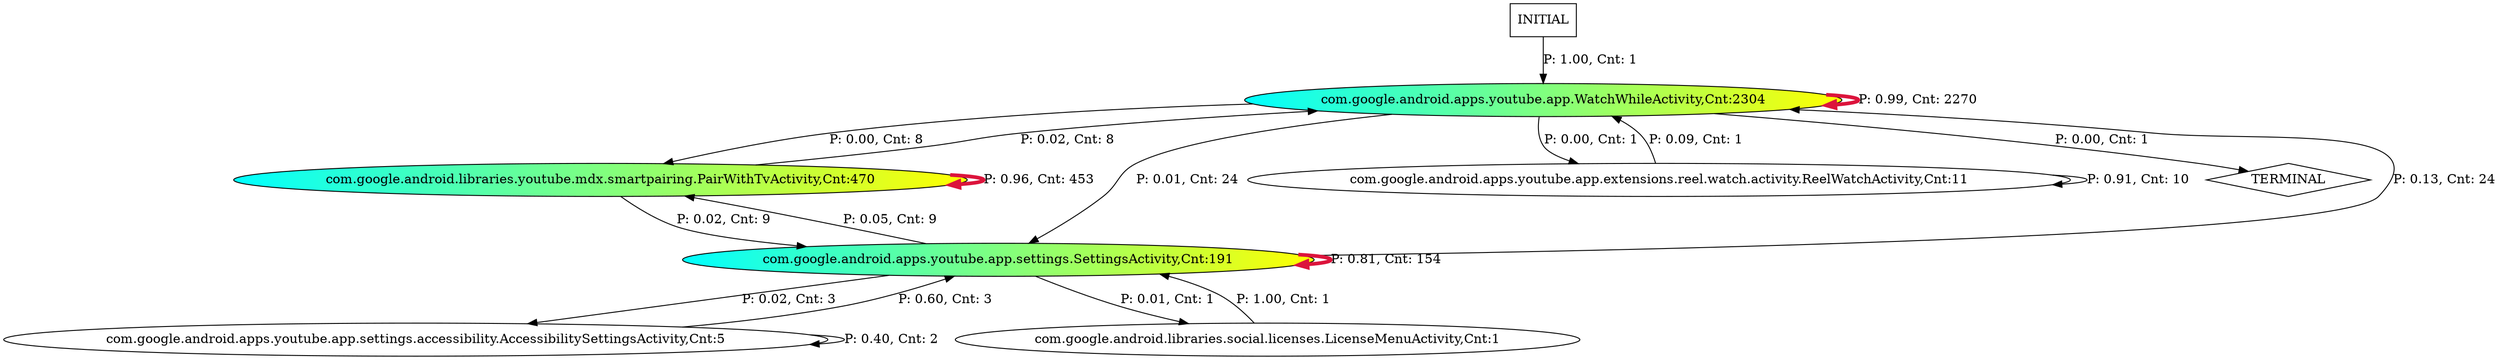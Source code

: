 digraph G {
  0 [label="com.google.android.apps.youtube.app.WatchWhileActivity,Cnt:2304", fillcolor="cyan:yellow", style="filled"];
  5 [label="com.google.android.libraries.youtube.mdx.smartpairing.PairWithTvActivity,Cnt:470", fillcolor="cyan:yellow", style="filled"];
  2 [label="com.google.android.apps.youtube.app.settings.SettingsActivity,Cnt:191", fillcolor="cyan:yellow", style="filled"];
  1 [label="com.google.android.apps.youtube.app.extensions.reel.watch.activity.ReelWatchActivity,Cnt:11"];
  3 [label="com.google.android.apps.youtube.app.settings.accessibility.AccessibilitySettingsActivity,Cnt:5"];
  4 [label="com.google.android.libraries.social.licenses.LicenseMenuActivity,Cnt:1"];
  6 [label="TERMINAL",shape=diamond];
  7 [label="INITIAL",shape=box];
0->0 [label="P: 0.99, Cnt: 2270", color="crimson", penwidth=4];
5->5 [label="P: 0.96, Cnt: 453", color="crimson", penwidth=4];
2->2 [label="P: 0.81, Cnt: 154", color="crimson", penwidth=4];
0->2 [label="P: 0.01, Cnt: 24"];
2->0 [label="P: 0.13, Cnt: 24"];
1->1 [label="P: 0.91, Cnt: 10"];
2->5 [label="P: 0.05, Cnt: 9"];
5->2 [label="P: 0.02, Cnt: 9"];
0->5 [label="P: 0.00, Cnt: 8"];
5->0 [label="P: 0.02, Cnt: 8"];
2->3 [label="P: 0.02, Cnt: 3"];
3->2 [label="P: 0.60, Cnt: 3"];
3->3 [label="P: 0.40, Cnt: 2"];
0->1 [label="P: 0.00, Cnt: 1"];
0->6 [label="P: 0.00, Cnt: 1"];
1->0 [label="P: 0.09, Cnt: 1"];
2->4 [label="P: 0.01, Cnt: 1"];
4->2 [label="P: 1.00, Cnt: 1"];
7->0 [label="P: 1.00, Cnt: 1"];
}
